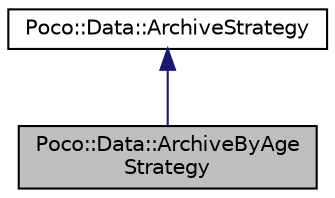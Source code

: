 digraph "Poco::Data::ArchiveByAgeStrategy"
{
 // LATEX_PDF_SIZE
  edge [fontname="Helvetica",fontsize="10",labelfontname="Helvetica",labelfontsize="10"];
  node [fontname="Helvetica",fontsize="10",shape=record];
  Node1 [label="Poco::Data::ArchiveByAge\lStrategy",height=0.2,width=0.4,color="black", fillcolor="grey75", style="filled", fontcolor="black",tooltip="Archives rows scheduled for archiving."];
  Node2 -> Node1 [dir="back",color="midnightblue",fontsize="10",style="solid"];
  Node2 [label="Poco::Data::ArchiveStrategy",height=0.2,width=0.4,color="black", fillcolor="white", style="filled",URL="$classPoco_1_1Data_1_1ArchiveStrategy.html",tooltip="The ArchiveStrategy is used by SQLChannel to archive log rows."];
}
